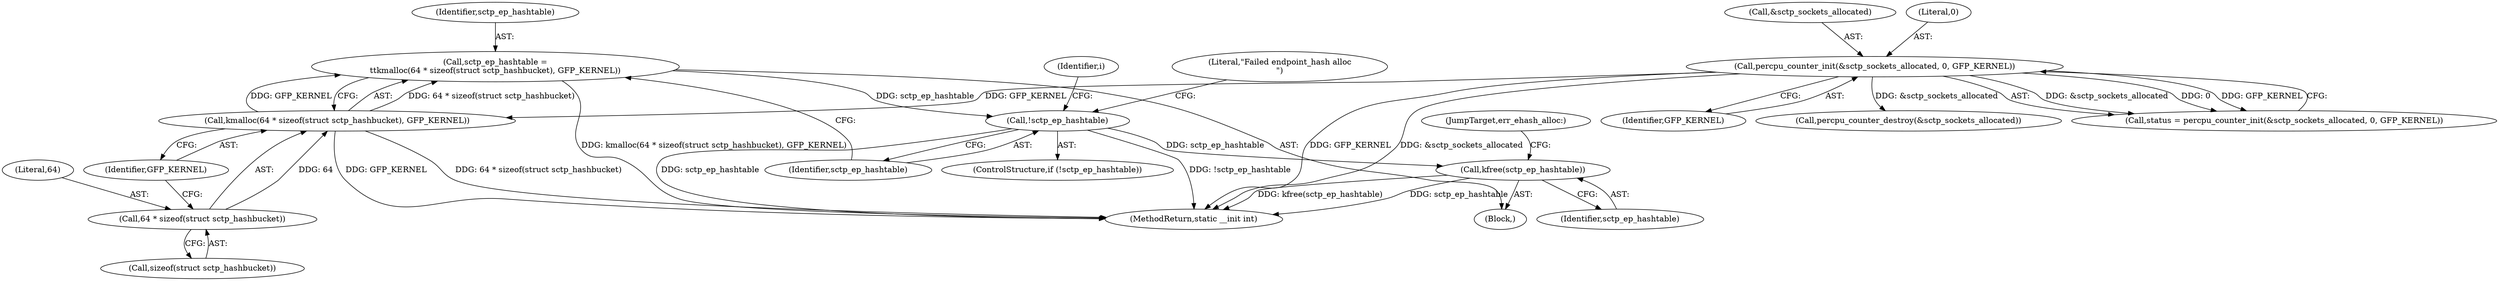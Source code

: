 digraph "0_linux_8e2d61e0aed2b7c4ecb35844fe07e0b2b762dee4_0@API" {
"1000378" [label="(Call,sctp_ep_hashtable =\n\t\tkmalloc(64 * sizeof(struct sctp_hashbucket), GFP_KERNEL))"];
"1000380" [label="(Call,kmalloc(64 * sizeof(struct sctp_hashbucket), GFP_KERNEL))"];
"1000381" [label="(Call,64 * sizeof(struct sctp_hashbucket))"];
"1000158" [label="(Call,percpu_counter_init(&sctp_sockets_allocated, 0, GFP_KERNEL))"];
"1000387" [label="(Call,!sctp_ep_hashtable)"];
"1000576" [label="(Call,kfree(sctp_ep_hashtable))"];
"1000162" [label="(Identifier,GFP_KERNEL)"];
"1000589" [label="(Call,percpu_counter_destroy(&sctp_sockets_allocated))"];
"1000577" [label="(Identifier,sctp_ep_hashtable)"];
"1000156" [label="(Call,status = percpu_counter_init(&sctp_sockets_allocated, 0, GFP_KERNEL))"];
"1000387" [label="(Call,!sctp_ep_hashtable)"];
"1000599" [label="(MethodReturn,static __init int)"];
"1000383" [label="(Call,sizeof(struct sctp_hashbucket))"];
"1000380" [label="(Call,kmalloc(64 * sizeof(struct sctp_hashbucket), GFP_KERNEL))"];
"1000112" [label="(Block,)"];
"1000576" [label="(Call,kfree(sctp_ep_hashtable))"];
"1000578" [label="(JumpTarget,err_ehash_alloc:)"];
"1000388" [label="(Identifier,sctp_ep_hashtable)"];
"1000159" [label="(Call,&sctp_sockets_allocated)"];
"1000161" [label="(Literal,0)"];
"1000391" [label="(Literal,\"Failed endpoint_hash alloc\n\")"];
"1000378" [label="(Call,sctp_ep_hashtable =\n\t\tkmalloc(64 * sizeof(struct sctp_hashbucket), GFP_KERNEL))"];
"1000379" [label="(Identifier,sctp_ep_hashtable)"];
"1000158" [label="(Call,percpu_counter_init(&sctp_sockets_allocated, 0, GFP_KERNEL))"];
"1000385" [label="(Identifier,GFP_KERNEL)"];
"1000381" [label="(Call,64 * sizeof(struct sctp_hashbucket))"];
"1000386" [label="(ControlStructure,if (!sctp_ep_hashtable))"];
"1000382" [label="(Literal,64)"];
"1000399" [label="(Identifier,i)"];
"1000378" -> "1000112"  [label="AST: "];
"1000378" -> "1000380"  [label="CFG: "];
"1000379" -> "1000378"  [label="AST: "];
"1000380" -> "1000378"  [label="AST: "];
"1000388" -> "1000378"  [label="CFG: "];
"1000378" -> "1000599"  [label="DDG: kmalloc(64 * sizeof(struct sctp_hashbucket), GFP_KERNEL)"];
"1000380" -> "1000378"  [label="DDG: 64 * sizeof(struct sctp_hashbucket)"];
"1000380" -> "1000378"  [label="DDG: GFP_KERNEL"];
"1000378" -> "1000387"  [label="DDG: sctp_ep_hashtable"];
"1000380" -> "1000385"  [label="CFG: "];
"1000381" -> "1000380"  [label="AST: "];
"1000385" -> "1000380"  [label="AST: "];
"1000380" -> "1000599"  [label="DDG: 64 * sizeof(struct sctp_hashbucket)"];
"1000380" -> "1000599"  [label="DDG: GFP_KERNEL"];
"1000381" -> "1000380"  [label="DDG: 64"];
"1000158" -> "1000380"  [label="DDG: GFP_KERNEL"];
"1000381" -> "1000383"  [label="CFG: "];
"1000382" -> "1000381"  [label="AST: "];
"1000383" -> "1000381"  [label="AST: "];
"1000385" -> "1000381"  [label="CFG: "];
"1000158" -> "1000156"  [label="AST: "];
"1000158" -> "1000162"  [label="CFG: "];
"1000159" -> "1000158"  [label="AST: "];
"1000161" -> "1000158"  [label="AST: "];
"1000162" -> "1000158"  [label="AST: "];
"1000156" -> "1000158"  [label="CFG: "];
"1000158" -> "1000599"  [label="DDG: &sctp_sockets_allocated"];
"1000158" -> "1000599"  [label="DDG: GFP_KERNEL"];
"1000158" -> "1000156"  [label="DDG: &sctp_sockets_allocated"];
"1000158" -> "1000156"  [label="DDG: 0"];
"1000158" -> "1000156"  [label="DDG: GFP_KERNEL"];
"1000158" -> "1000589"  [label="DDG: &sctp_sockets_allocated"];
"1000387" -> "1000386"  [label="AST: "];
"1000387" -> "1000388"  [label="CFG: "];
"1000388" -> "1000387"  [label="AST: "];
"1000391" -> "1000387"  [label="CFG: "];
"1000399" -> "1000387"  [label="CFG: "];
"1000387" -> "1000599"  [label="DDG: sctp_ep_hashtable"];
"1000387" -> "1000599"  [label="DDG: !sctp_ep_hashtable"];
"1000387" -> "1000576"  [label="DDG: sctp_ep_hashtable"];
"1000576" -> "1000112"  [label="AST: "];
"1000576" -> "1000577"  [label="CFG: "];
"1000577" -> "1000576"  [label="AST: "];
"1000578" -> "1000576"  [label="CFG: "];
"1000576" -> "1000599"  [label="DDG: sctp_ep_hashtable"];
"1000576" -> "1000599"  [label="DDG: kfree(sctp_ep_hashtable)"];
}
